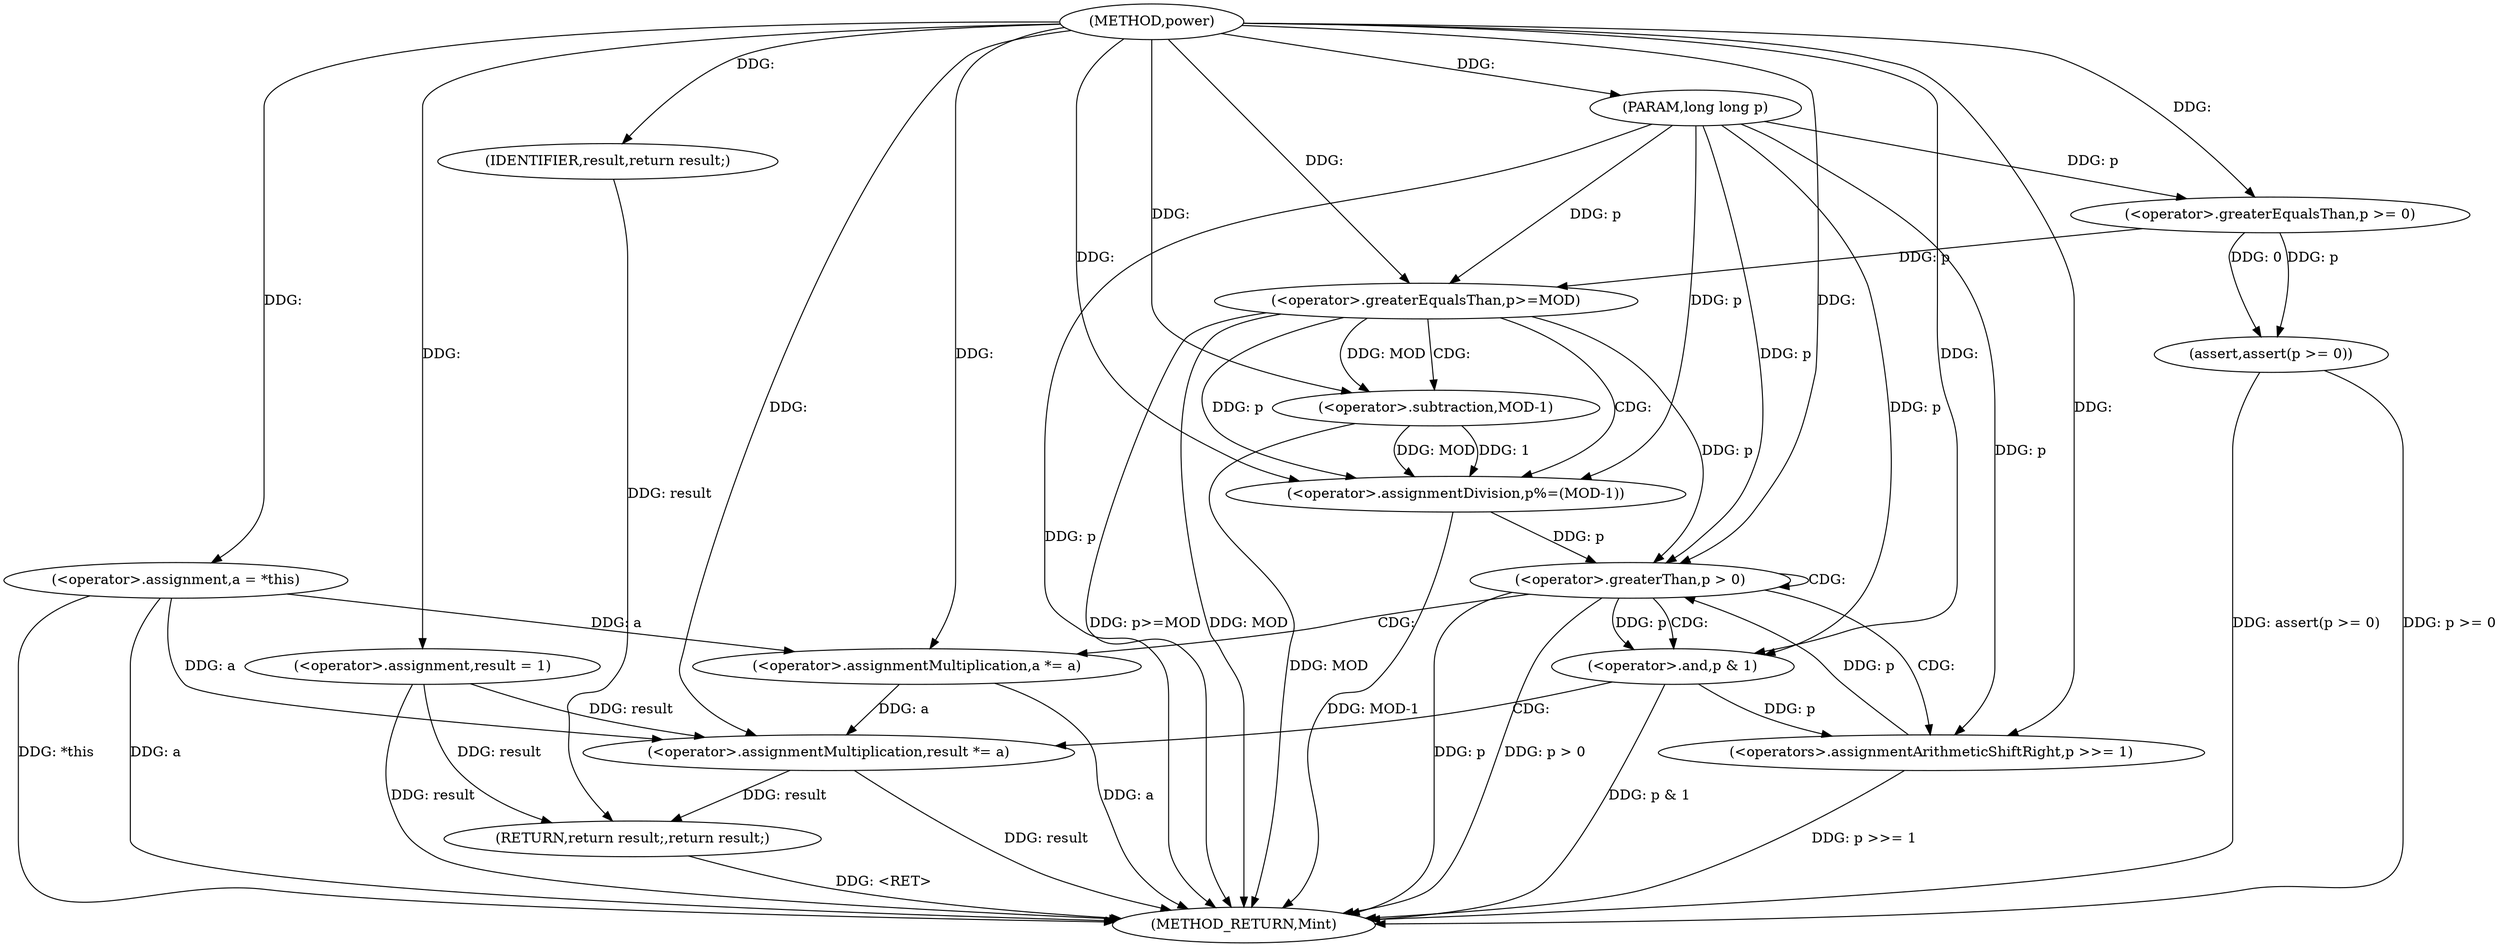 digraph "power" {  
"1001095" [label = "(METHOD,power)" ]
"1001141" [label = "(METHOD_RETURN,Mint)" ]
"1001096" [label = "(PARAM,long long p)" ]
"1001098" [label = "(assert,assert(p >= 0))" ]
"1001113" [label = "(<operator>.assignment,a = *this)" ]
"1001118" [label = "(<operator>.assignment,result = 1)" ]
"1001139" [label = "(RETURN,return result;,return result;)" ]
"1001103" [label = "(<operator>.greaterEqualsThan,p>=MOD)" ]
"1001122" [label = "(<operator>.greaterThan,p > 0)" ]
"1001140" [label = "(IDENTIFIER,result,return result;)" ]
"1001099" [label = "(<operator>.greaterEqualsThan,p >= 0)" ]
"1001107" [label = "(<operator>.assignmentDivision,p%=(MOD-1))" ]
"1001133" [label = "(<operator>.assignmentMultiplication,a *= a)" ]
"1001136" [label = "(<operators>.assignmentArithmeticShiftRight,p >>= 1)" ]
"1001127" [label = "(<operator>.and,p & 1)" ]
"1001130" [label = "(<operator>.assignmentMultiplication,result *= a)" ]
"1001109" [label = "(<operator>.subtraction,MOD-1)" ]
  "1001139" -> "1001141"  [ label = "DDG: <RET>"] 
  "1001096" -> "1001141"  [ label = "DDG: p"] 
  "1001098" -> "1001141"  [ label = "DDG: p >= 0"] 
  "1001098" -> "1001141"  [ label = "DDG: assert(p >= 0)"] 
  "1001103" -> "1001141"  [ label = "DDG: MOD"] 
  "1001103" -> "1001141"  [ label = "DDG: p>=MOD"] 
  "1001109" -> "1001141"  [ label = "DDG: MOD"] 
  "1001107" -> "1001141"  [ label = "DDG: MOD-1"] 
  "1001113" -> "1001141"  [ label = "DDG: a"] 
  "1001113" -> "1001141"  [ label = "DDG: *this"] 
  "1001118" -> "1001141"  [ label = "DDG: result"] 
  "1001122" -> "1001141"  [ label = "DDG: p"] 
  "1001122" -> "1001141"  [ label = "DDG: p > 0"] 
  "1001127" -> "1001141"  [ label = "DDG: p & 1"] 
  "1001130" -> "1001141"  [ label = "DDG: result"] 
  "1001133" -> "1001141"  [ label = "DDG: a"] 
  "1001136" -> "1001141"  [ label = "DDG: p >>= 1"] 
  "1001095" -> "1001096"  [ label = "DDG: "] 
  "1001095" -> "1001118"  [ label = "DDG: "] 
  "1001140" -> "1001139"  [ label = "DDG: result"] 
  "1001118" -> "1001139"  [ label = "DDG: result"] 
  "1001130" -> "1001139"  [ label = "DDG: result"] 
  "1001099" -> "1001098"  [ label = "DDG: p"] 
  "1001099" -> "1001098"  [ label = "DDG: 0"] 
  "1001095" -> "1001113"  [ label = "DDG: "] 
  "1001095" -> "1001140"  [ label = "DDG: "] 
  "1001096" -> "1001099"  [ label = "DDG: p"] 
  "1001095" -> "1001099"  [ label = "DDG: "] 
  "1001099" -> "1001103"  [ label = "DDG: p"] 
  "1001096" -> "1001103"  [ label = "DDG: p"] 
  "1001095" -> "1001103"  [ label = "DDG: "] 
  "1001109" -> "1001107"  [ label = "DDG: MOD"] 
  "1001109" -> "1001107"  [ label = "DDG: 1"] 
  "1001103" -> "1001122"  [ label = "DDG: p"] 
  "1001107" -> "1001122"  [ label = "DDG: p"] 
  "1001136" -> "1001122"  [ label = "DDG: p"] 
  "1001096" -> "1001122"  [ label = "DDG: p"] 
  "1001095" -> "1001122"  [ label = "DDG: "] 
  "1001113" -> "1001133"  [ label = "DDG: a"] 
  "1001095" -> "1001133"  [ label = "DDG: "] 
  "1001103" -> "1001107"  [ label = "DDG: p"] 
  "1001096" -> "1001107"  [ label = "DDG: p"] 
  "1001095" -> "1001107"  [ label = "DDG: "] 
  "1001113" -> "1001130"  [ label = "DDG: a"] 
  "1001133" -> "1001130"  [ label = "DDG: a"] 
  "1001095" -> "1001130"  [ label = "DDG: "] 
  "1001127" -> "1001136"  [ label = "DDG: p"] 
  "1001096" -> "1001136"  [ label = "DDG: p"] 
  "1001095" -> "1001136"  [ label = "DDG: "] 
  "1001103" -> "1001109"  [ label = "DDG: MOD"] 
  "1001095" -> "1001109"  [ label = "DDG: "] 
  "1001122" -> "1001127"  [ label = "DDG: p"] 
  "1001096" -> "1001127"  [ label = "DDG: p"] 
  "1001095" -> "1001127"  [ label = "DDG: "] 
  "1001118" -> "1001130"  [ label = "DDG: result"] 
  "1001103" -> "1001107"  [ label = "CDG: "] 
  "1001103" -> "1001109"  [ label = "CDG: "] 
  "1001122" -> "1001133"  [ label = "CDG: "] 
  "1001122" -> "1001122"  [ label = "CDG: "] 
  "1001122" -> "1001127"  [ label = "CDG: "] 
  "1001122" -> "1001136"  [ label = "CDG: "] 
  "1001127" -> "1001130"  [ label = "CDG: "] 
}
